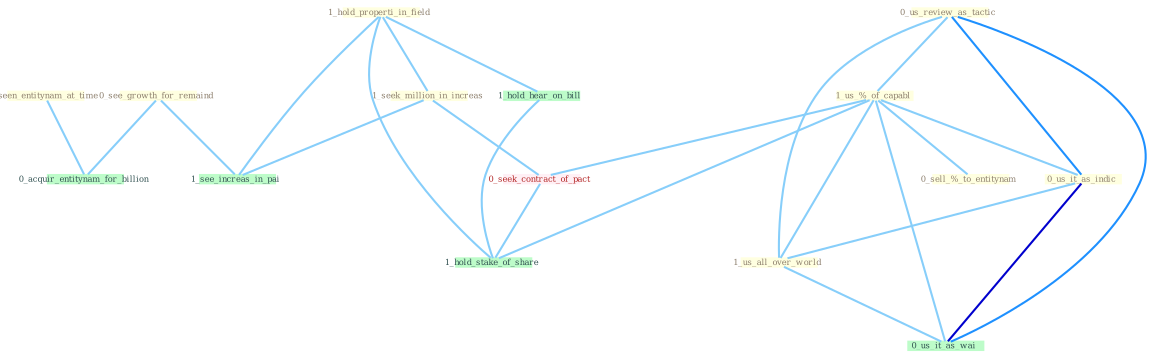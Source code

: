 Graph G{ 
    node
    [shape=polygon,style=filled,width=.5,height=.06,color="#BDFCC9",fixedsize=true,fontsize=4,
    fontcolor="#2f4f4f"];
    {node
    [color="#ffffe0", fontcolor="#8b7d6b"] "1_seen_entitynam_at_time " "0_us_review_as_tactic " "1_hold_properti_in_field " "1_seek_million_in_increas " "1_us_%_of_capabl " "0_see_growth_for_remaind " "0_us_it_as_indic " "0_sell_%_to_entitynam " "1_us_all_over_world "}
{node [color="#fff0f5", fontcolor="#b22222"] "0_seek_contract_of_pact "}
edge [color="#B0E2FF"];

	"1_seen_entitynam_at_time " -- "0_acquir_entitynam_for_billion " [w="1", color="#87cefa" ];
	"0_us_review_as_tactic " -- "1_us_%_of_capabl " [w="1", color="#87cefa" ];
	"0_us_review_as_tactic " -- "0_us_it_as_indic " [w="2", color="#1e90ff" , len=0.8];
	"0_us_review_as_tactic " -- "1_us_all_over_world " [w="1", color="#87cefa" ];
	"0_us_review_as_tactic " -- "0_us_it_as_wai " [w="2", color="#1e90ff" , len=0.8];
	"1_hold_properti_in_field " -- "1_seek_million_in_increas " [w="1", color="#87cefa" ];
	"1_hold_properti_in_field " -- "1_see_increas_in_pai " [w="1", color="#87cefa" ];
	"1_hold_properti_in_field " -- "1_hold_hear_on_bill " [w="1", color="#87cefa" ];
	"1_hold_properti_in_field " -- "1_hold_stake_of_share " [w="1", color="#87cefa" ];
	"1_seek_million_in_increas " -- "0_seek_contract_of_pact " [w="1", color="#87cefa" ];
	"1_seek_million_in_increas " -- "1_see_increas_in_pai " [w="1", color="#87cefa" ];
	"1_us_%_of_capabl " -- "0_us_it_as_indic " [w="1", color="#87cefa" ];
	"1_us_%_of_capabl " -- "0_sell_%_to_entitynam " [w="1", color="#87cefa" ];
	"1_us_%_of_capabl " -- "1_us_all_over_world " [w="1", color="#87cefa" ];
	"1_us_%_of_capabl " -- "0_seek_contract_of_pact " [w="1", color="#87cefa" ];
	"1_us_%_of_capabl " -- "0_us_it_as_wai " [w="1", color="#87cefa" ];
	"1_us_%_of_capabl " -- "1_hold_stake_of_share " [w="1", color="#87cefa" ];
	"0_see_growth_for_remaind " -- "0_acquir_entitynam_for_billion " [w="1", color="#87cefa" ];
	"0_see_growth_for_remaind " -- "1_see_increas_in_pai " [w="1", color="#87cefa" ];
	"0_us_it_as_indic " -- "1_us_all_over_world " [w="1", color="#87cefa" ];
	"0_us_it_as_indic " -- "0_us_it_as_wai " [w="3", color="#0000cd" , len=0.6];
	"1_us_all_over_world " -- "0_us_it_as_wai " [w="1", color="#87cefa" ];
	"0_seek_contract_of_pact " -- "1_hold_stake_of_share " [w="1", color="#87cefa" ];
	"1_hold_hear_on_bill " -- "1_hold_stake_of_share " [w="1", color="#87cefa" ];
}